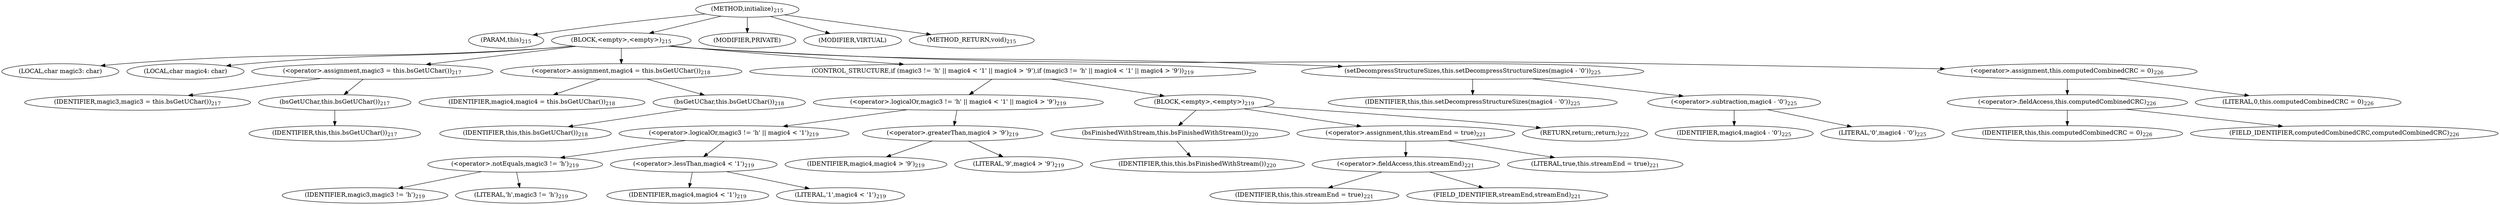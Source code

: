 digraph "initialize" {  
"486" [label = <(METHOD,initialize)<SUB>215</SUB>> ]
"14" [label = <(PARAM,this)<SUB>215</SUB>> ]
"487" [label = <(BLOCK,&lt;empty&gt;,&lt;empty&gt;)<SUB>215</SUB>> ]
"488" [label = <(LOCAL,char magic3: char)> ]
"489" [label = <(LOCAL,char magic4: char)> ]
"490" [label = <(&lt;operator&gt;.assignment,magic3 = this.bsGetUChar())<SUB>217</SUB>> ]
"491" [label = <(IDENTIFIER,magic3,magic3 = this.bsGetUChar())<SUB>217</SUB>> ]
"492" [label = <(bsGetUChar,this.bsGetUChar())<SUB>217</SUB>> ]
"13" [label = <(IDENTIFIER,this,this.bsGetUChar())<SUB>217</SUB>> ]
"493" [label = <(&lt;operator&gt;.assignment,magic4 = this.bsGetUChar())<SUB>218</SUB>> ]
"494" [label = <(IDENTIFIER,magic4,magic4 = this.bsGetUChar())<SUB>218</SUB>> ]
"495" [label = <(bsGetUChar,this.bsGetUChar())<SUB>218</SUB>> ]
"15" [label = <(IDENTIFIER,this,this.bsGetUChar())<SUB>218</SUB>> ]
"496" [label = <(CONTROL_STRUCTURE,if (magic3 != 'h' || magic4 &lt; '1' || magic4 &gt; '9'),if (magic3 != 'h' || magic4 &lt; '1' || magic4 &gt; '9'))<SUB>219</SUB>> ]
"497" [label = <(&lt;operator&gt;.logicalOr,magic3 != 'h' || magic4 &lt; '1' || magic4 &gt; '9')<SUB>219</SUB>> ]
"498" [label = <(&lt;operator&gt;.logicalOr,magic3 != 'h' || magic4 &lt; '1')<SUB>219</SUB>> ]
"499" [label = <(&lt;operator&gt;.notEquals,magic3 != 'h')<SUB>219</SUB>> ]
"500" [label = <(IDENTIFIER,magic3,magic3 != 'h')<SUB>219</SUB>> ]
"501" [label = <(LITERAL,'h',magic3 != 'h')<SUB>219</SUB>> ]
"502" [label = <(&lt;operator&gt;.lessThan,magic4 &lt; '1')<SUB>219</SUB>> ]
"503" [label = <(IDENTIFIER,magic4,magic4 &lt; '1')<SUB>219</SUB>> ]
"504" [label = <(LITERAL,'1',magic4 &lt; '1')<SUB>219</SUB>> ]
"505" [label = <(&lt;operator&gt;.greaterThan,magic4 &gt; '9')<SUB>219</SUB>> ]
"506" [label = <(IDENTIFIER,magic4,magic4 &gt; '9')<SUB>219</SUB>> ]
"507" [label = <(LITERAL,'9',magic4 &gt; '9')<SUB>219</SUB>> ]
"508" [label = <(BLOCK,&lt;empty&gt;,&lt;empty&gt;)<SUB>219</SUB>> ]
"509" [label = <(bsFinishedWithStream,this.bsFinishedWithStream())<SUB>220</SUB>> ]
"16" [label = <(IDENTIFIER,this,this.bsFinishedWithStream())<SUB>220</SUB>> ]
"510" [label = <(&lt;operator&gt;.assignment,this.streamEnd = true)<SUB>221</SUB>> ]
"511" [label = <(&lt;operator&gt;.fieldAccess,this.streamEnd)<SUB>221</SUB>> ]
"512" [label = <(IDENTIFIER,this,this.streamEnd = true)<SUB>221</SUB>> ]
"513" [label = <(FIELD_IDENTIFIER,streamEnd,streamEnd)<SUB>221</SUB>> ]
"514" [label = <(LITERAL,true,this.streamEnd = true)<SUB>221</SUB>> ]
"515" [label = <(RETURN,return;,return;)<SUB>222</SUB>> ]
"516" [label = <(setDecompressStructureSizes,this.setDecompressStructureSizes(magic4 - '0'))<SUB>225</SUB>> ]
"17" [label = <(IDENTIFIER,this,this.setDecompressStructureSizes(magic4 - '0'))<SUB>225</SUB>> ]
"517" [label = <(&lt;operator&gt;.subtraction,magic4 - '0')<SUB>225</SUB>> ]
"518" [label = <(IDENTIFIER,magic4,magic4 - '0')<SUB>225</SUB>> ]
"519" [label = <(LITERAL,'0',magic4 - '0')<SUB>225</SUB>> ]
"520" [label = <(&lt;operator&gt;.assignment,this.computedCombinedCRC = 0)<SUB>226</SUB>> ]
"521" [label = <(&lt;operator&gt;.fieldAccess,this.computedCombinedCRC)<SUB>226</SUB>> ]
"522" [label = <(IDENTIFIER,this,this.computedCombinedCRC = 0)<SUB>226</SUB>> ]
"523" [label = <(FIELD_IDENTIFIER,computedCombinedCRC,computedCombinedCRC)<SUB>226</SUB>> ]
"524" [label = <(LITERAL,0,this.computedCombinedCRC = 0)<SUB>226</SUB>> ]
"525" [label = <(MODIFIER,PRIVATE)> ]
"526" [label = <(MODIFIER,VIRTUAL)> ]
"527" [label = <(METHOD_RETURN,void)<SUB>215</SUB>> ]
  "486" -> "14" 
  "486" -> "487" 
  "486" -> "525" 
  "486" -> "526" 
  "486" -> "527" 
  "487" -> "488" 
  "487" -> "489" 
  "487" -> "490" 
  "487" -> "493" 
  "487" -> "496" 
  "487" -> "516" 
  "487" -> "520" 
  "490" -> "491" 
  "490" -> "492" 
  "492" -> "13" 
  "493" -> "494" 
  "493" -> "495" 
  "495" -> "15" 
  "496" -> "497" 
  "496" -> "508" 
  "497" -> "498" 
  "497" -> "505" 
  "498" -> "499" 
  "498" -> "502" 
  "499" -> "500" 
  "499" -> "501" 
  "502" -> "503" 
  "502" -> "504" 
  "505" -> "506" 
  "505" -> "507" 
  "508" -> "509" 
  "508" -> "510" 
  "508" -> "515" 
  "509" -> "16" 
  "510" -> "511" 
  "510" -> "514" 
  "511" -> "512" 
  "511" -> "513" 
  "516" -> "17" 
  "516" -> "517" 
  "517" -> "518" 
  "517" -> "519" 
  "520" -> "521" 
  "520" -> "524" 
  "521" -> "522" 
  "521" -> "523" 
}
